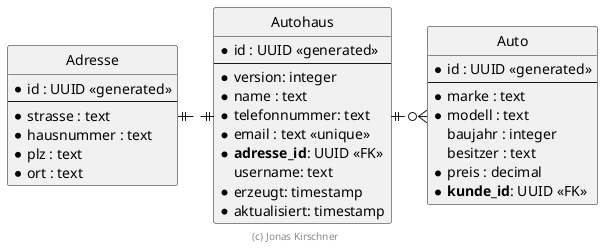 @startuml ER Diagramm

hide circle

skinparam linetype ortho

entity "Adresse" {
  * id : UUID <<generated>>
  --
  * strasse : text
  * hausnummer : text
  * plz : text
  * ort : text
}

entity "Autohaus" {
  * id : UUID <<generated>>
  --
  * version: integer
  * name : text
  * telefonnummer: text
  * email : text <<unique>>
  * **adresse_id**: UUID <<FK>>
    username: text
  * erzeugt: timestamp
  * aktualisiert: timestamp
}

entity "Auto" {
  * id : UUID <<generated>>
  --
  * marke : text
  * modell : text
    baujahr : integer
    besitzer : text
  * preis : decimal
  * **kunde_id**: UUID <<FK>>
}

Autohaus ||.left.|| Adresse
Autohaus ||.right.o{ Auto

footer (c) Jonas Kirschner

@enduml
